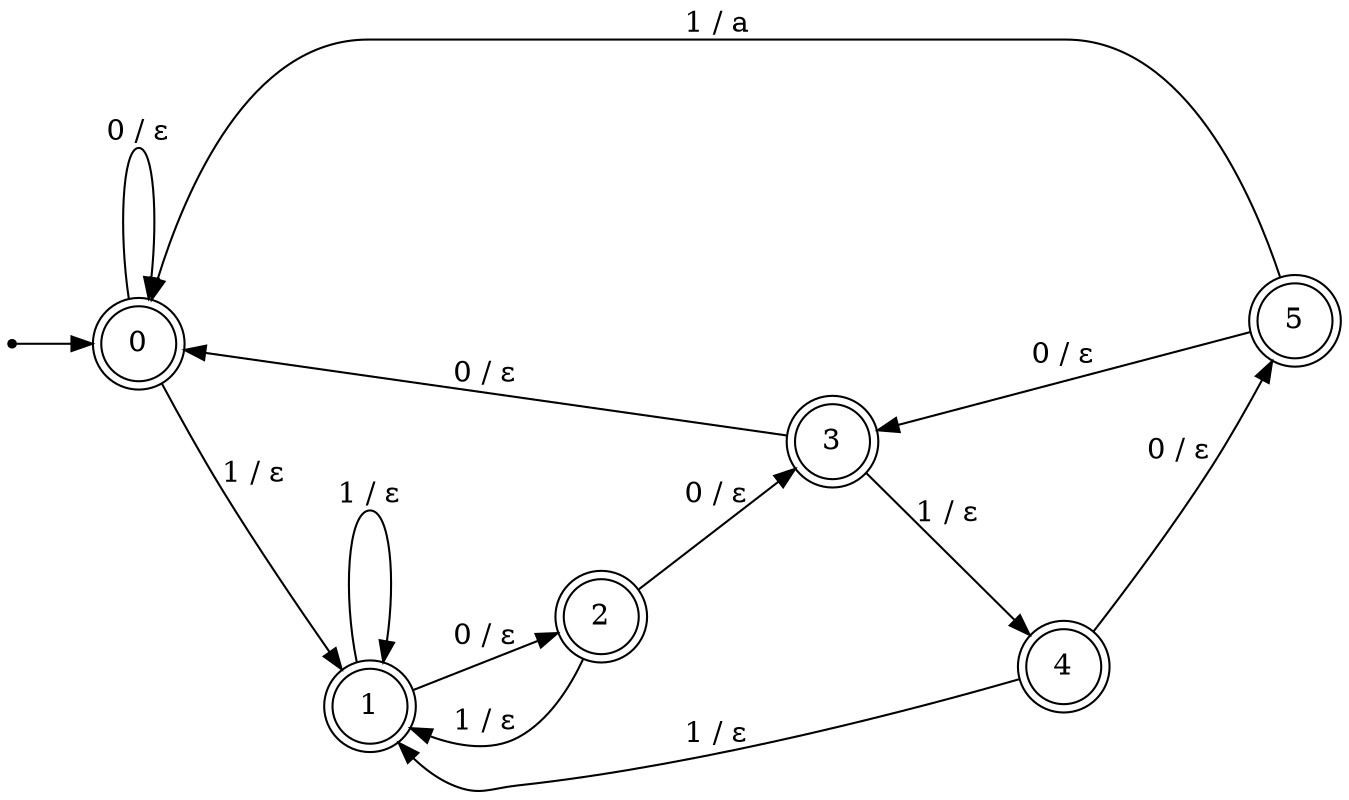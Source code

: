 digraph  {
rankdir=LR;

superstart[shape = point ];
superstart->"0"
"2" [shape=doublecircle];
"3" [shape=doublecircle];
"0" [shape=doublecircle];
"5" [shape=doublecircle];
"1" [shape=doublecircle];
"4" [shape=doublecircle];
"0" -> "1" [label="1 / ε",style = solid ];
"0" -> "0" [label="0 / ε", style = solid ];
"1" -> "1" [label="1 / ε", style = solid ];
"1" -> "2" [label="0 / ε",style = solid ];
"2" -> "1" [label="1 / ε", style = solid ];
"2" -> "3" [label="0 / ε",style = solid ];
"3" -> "4" [label="1 / ε",style = solid ];
"3" -> "0" [label="0 / ε", style = solid ];
"4" -> "1" [label="1 / ε", style = solid ];
"4" -> "5" [label="0 / ε",style = solid ];
"5" -> "0" [label="1 / a", style = solid ];
"5" -> "3" [label="0 / ε", style = solid ];nodesep="1";}
